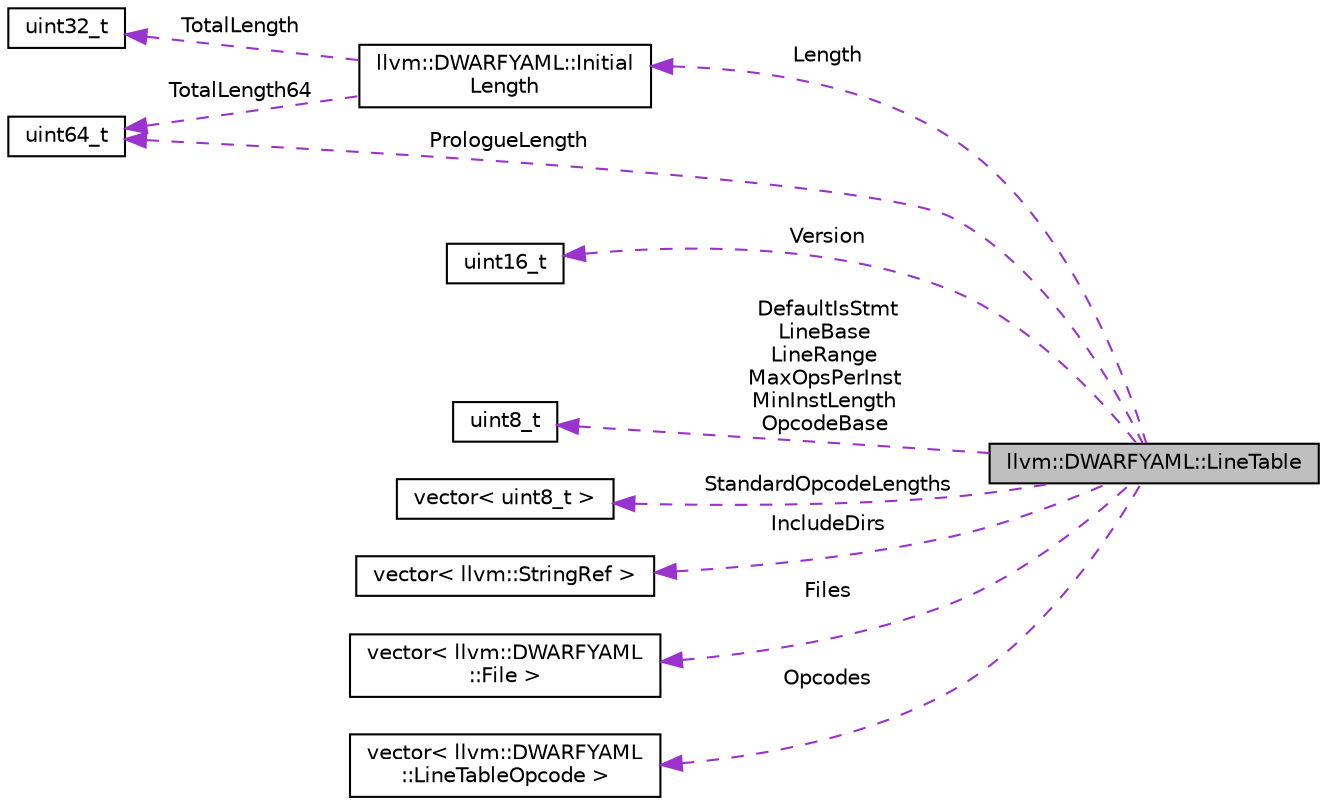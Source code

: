 digraph "llvm::DWARFYAML::LineTable"
{
 // LATEX_PDF_SIZE
  bgcolor="transparent";
  edge [fontname="Helvetica",fontsize="10",labelfontname="Helvetica",labelfontsize="10"];
  node [fontname="Helvetica",fontsize="10",shape="box"];
  rankdir="LR";
  Node1 [label="llvm::DWARFYAML::LineTable",height=0.2,width=0.4,color="black", fillcolor="grey75", style="filled", fontcolor="black",tooltip=" "];
  Node2 -> Node1 [dir="back",color="darkorchid3",fontsize="10",style="dashed",label=" Length" ,fontname="Helvetica"];
  Node2 [label="llvm::DWARFYAML::Initial\lLength",height=0.2,width=0.4,color="black",URL="$structllvm_1_1DWARFYAML_1_1InitialLength.html",tooltip=" "];
  Node3 -> Node2 [dir="back",color="darkorchid3",fontsize="10",style="dashed",label=" TotalLength" ,fontname="Helvetica"];
  Node3 [label="uint32_t",height=0.2,width=0.4,color="black",URL="$classuint32__t.html",tooltip=" "];
  Node4 -> Node2 [dir="back",color="darkorchid3",fontsize="10",style="dashed",label=" TotalLength64" ,fontname="Helvetica"];
  Node4 [label="uint64_t",height=0.2,width=0.4,color="black",tooltip=" "];
  Node5 -> Node1 [dir="back",color="darkorchid3",fontsize="10",style="dashed",label=" Version" ,fontname="Helvetica"];
  Node5 [label="uint16_t",height=0.2,width=0.4,color="black",tooltip=" "];
  Node4 -> Node1 [dir="back",color="darkorchid3",fontsize="10",style="dashed",label=" PrologueLength" ,fontname="Helvetica"];
  Node6 -> Node1 [dir="back",color="darkorchid3",fontsize="10",style="dashed",label=" DefaultIsStmt\nLineBase\nLineRange\nMaxOpsPerInst\nMinInstLength\nOpcodeBase" ,fontname="Helvetica"];
  Node6 [label="uint8_t",height=0.2,width=0.4,color="black",tooltip=" "];
  Node7 -> Node1 [dir="back",color="darkorchid3",fontsize="10",style="dashed",label=" StandardOpcodeLengths" ,fontname="Helvetica"];
  Node7 [label="vector\< uint8_t \>",height=0.2,width=0.4,color="black",tooltip=" "];
  Node8 -> Node1 [dir="back",color="darkorchid3",fontsize="10",style="dashed",label=" IncludeDirs" ,fontname="Helvetica"];
  Node8 [label="vector\< llvm::StringRef \>",height=0.2,width=0.4,color="black",tooltip=" "];
  Node9 -> Node1 [dir="back",color="darkorchid3",fontsize="10",style="dashed",label=" Files" ,fontname="Helvetica"];
  Node9 [label="vector\< llvm::DWARFYAML\l::File \>",height=0.2,width=0.4,color="black",tooltip=" "];
  Node10 -> Node1 [dir="back",color="darkorchid3",fontsize="10",style="dashed",label=" Opcodes" ,fontname="Helvetica"];
  Node10 [label="vector\< llvm::DWARFYAML\l::LineTableOpcode \>",height=0.2,width=0.4,color="black",tooltip=" "];
}
